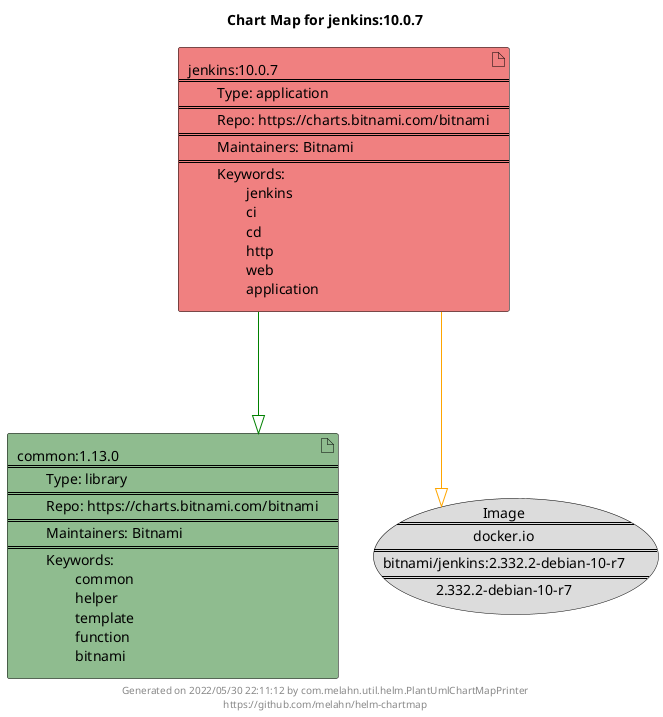 @startuml
skinparam linetype ortho
skinparam backgroundColor white
skinparam usecaseBorderColor black
skinparam usecaseArrowColor LightSlateGray
skinparam artifactBorderColor black
skinparam artifactArrowColor LightSlateGray

title Chart Map for jenkins:10.0.7

'There are 2 referenced Helm Charts
artifact "common:1.13.0\n====\n\tType: library\n====\n\tRepo: https://charts.bitnami.com/bitnami\n====\n\tMaintainers: Bitnami\n====\n\tKeywords: \n\t\tcommon\n\t\thelper\n\t\ttemplate\n\t\tfunction\n\t\tbitnami" as common_1_13_0 #DarkSeaGreen
artifact "jenkins:10.0.7\n====\n\tType: application\n====\n\tRepo: https://charts.bitnami.com/bitnami\n====\n\tMaintainers: Bitnami\n====\n\tKeywords: \n\t\tjenkins\n\t\tci\n\t\tcd\n\t\thttp\n\t\tweb\n\t\tapplication" as jenkins_10_0_7 #LightCoral

'There is one referenced Docker Image
usecase "Image\n====\ndocker.io\n====\nbitnami/jenkins:2.332.2-debian-10-r7\n====\n2.332.2-debian-10-r7" as docker_io_bitnami_jenkins_2_332_2_debian_10_r7 #Gainsboro

'Chart Dependencies
jenkins_10_0_7--[#green]-|>common_1_13_0
jenkins_10_0_7--[#orange]-|>docker_io_bitnami_jenkins_2_332_2_debian_10_r7

center footer Generated on 2022/05/30 22:11:12 by com.melahn.util.helm.PlantUmlChartMapPrinter\nhttps://github.com/melahn/helm-chartmap
@enduml

